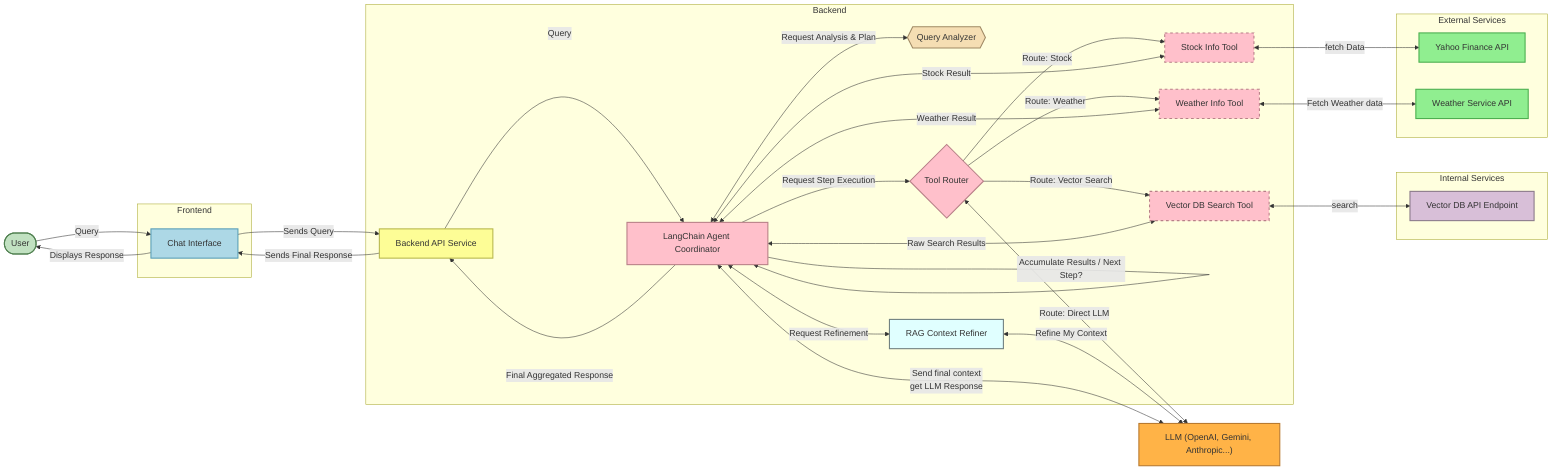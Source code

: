 ---
config:
  flowchart:
    curve: basis
---
%%{
  init: {
    'theme': 'base',
    'themeVariables': {
      'fontFamily': 'Comic Sans MS, cursive',
      'fontSize': '16px',
      'primaryColor': '#FDFD96',        # Light Yellow (Backend Core)
      'nodeBorder': '#383838',
      'lineColor': '#555',
      'primaryTextColor': '#333',
      'secondaryColor': '#ADD8E6',      # Light Blue (UI)
      'tertiaryColor': '#FFB347',       # Light Orange (LLM)
      'quadraryColor': '#FFC0CB',       # Pink (Agent/Tools/Router)
      'quinaryColor': '#90EE90',        # Light Green (External APIs)
      'senaryColor': '#F5DEB3',         # Wheat (Analyzer)
      'septenaryColor': '#D8BFD8',       # Thistle (Internal Services/APIs)
      'octonaryColor': '#E0FFFF'         # Light Cyan (Refiner)
    }

  }
}%%
 
graph LR;

    %% Define Styles
    classDef userStyle fill:#C1E1C1,stroke:#508050,stroke-width:2px;
    classDef uiStyle fill:#ADD8E6,stroke:#5A9FB8,stroke-width:2px;
    classDef backendStyle fill:#FDFD96,stroke:#B8B84E,stroke-width:2px;
    classDef agentStyle fill:#FFC0CB,stroke:#B88088,stroke-width:2px;
    classDef routerStyle fill:#FFC0CB,stroke:#B88088,stroke-width:2px;
    classDef toolStyle fill:#FFC0CB,stroke:#B88088,stroke-width:2px,stroke-dasharray: 5 5;
    classDef analyzerStyle fill:#F5DEB3,stroke:#A08A65,stroke-width:2px;
    classDef llmStyle fill:#FFB347,stroke:#B87A30,stroke-width:2px;
    classDef externalApiStyle fill:#90EE90,stroke:#4CAF50,stroke-width:2px;
    classDef internalApiStyle fill:#D8BFD8,stroke:#8A7A8A,stroke-width:2px;
    classDef refinerStyle fill:#E0FFFF,stroke:#708080,stroke-width:2px;

    %% Define Top-Level Nodes and Core Subgraphs
    User([User]):::userStyle;

    subgraph Frontend
        %% Direction Left-to-Right
        direction LR
        UI[Chat Interface]:::uiStyle;
    end

    subgraph Backend
        direction LR
        BackendService[Backend API Service]:::backendStyle;
        Agent[LangChain Agent Coordinator]:::agentStyle;
        %% Hexagon shape for Analyzer
        QueryAnalyzer{{Query Analyzer}}:::analyzerStyle;
        %% Rhombus shape for Router
        ToolRouter{Tool Router}:::routerStyle;
        StockTool[Stock Info Tool]:::toolStyle;
        WeatherTool[Weather Info Tool]:::toolStyle;
        VectorDBSearchTool[Vector DB Search Tool]:::toolStyle;
        %% Node for RAG Context Refinement
        RAGContextRefiner[RAG Context Refiner]:::refinerStyle;
    end

    %% Define Internal Services Subgraph
    subgraph Internal Services
        direction LR
        VectorDBAPI[Vector DB API Endpoint]:::internalApiStyle;
    end

    %% Define External Services Subgraph
    subgraph External Services
        direction LR
        YahooAPI[Yahoo Finance API]:::externalApiStyle;
        WeatherAPI[Weather Service API]:::externalApiStyle;
    end

    %% Define Single LLM Node (Intended Lower Placement)
    %% Renamed to reflect multiple potential providers
    LLM["LLM (OpenAI, Gemini, Anthropic...)"]:::llmStyle;


    %% --- Define Flows ---

    %% Core Input Flow (Unidirectional)
    User -- Query --> UI;
    UI -- Sends Query --> BackendService;
    BackendService -- Query --> Agent;

    %% Planning Phase (Agent <--> Analyzer)
    Agent <-- Request Analysis & Plan --> QueryAnalyzer;
    
    

    %% Execution Loop (Controlled by Agent)
    Agent -- Request Step Execution --> ToolRouter;
    %% Self-loop on Agent represents processing state, checking plan
    Agent -- Accumulate Results / Next Step? --> Agent;

    %% Tool Router Execution Calls (Unidirectional Router -> Tool/LLM)
    ToolRouter -- Route: Stock --> StockTool;
    ToolRouter -- Route: Weather --> WeatherTool;
    ToolRouter -- Route: Vector Search --> VectorDBSearchTool;
    %% For simple task/single step plan
    ToolRouter <-- Route: Direct LLM --> LLM; 

    %% Tool Interactions (Bidirectional Tool <--> Service/API as requested)
    StockTool <--fetch Data--> YahooAPI;
    WeatherTool <--Fetch Weather data--> WeatherAPI;
    VectorDBSearchTool <--search--> VectorDBAPI;

    %% Tool/LLM Results back to Agent (Unidirectional Tool/LLM -> Agent)
    StockTool <-- Stock Result --> Agent;
    WeatherTool <-- Weather Result --> Agent;
    %% Response from direct call routed via ToolRouter
    LLM <-- Send final context<br> get LLM Response --> Agent;

    %% RAG Refinement Path (Triggered by Agent after VDB Tool result)
    VectorDBSearchTool <-- Raw Search Results --> Agent;
    Agent <-- Request Refinement --> RAGContextRefiner;
    %% Bidirectional 
      
    RAGContextRefiner <-- Refine My Context --> LLM;
    
    BackendService -- Sends Final Response --> UI;
    Agent -- Final Aggregated Response --> BackendService;
    %% Final Output Flow (Unidirectional)
    UI -- Displays Response --> User;

    %% Apply curved lines